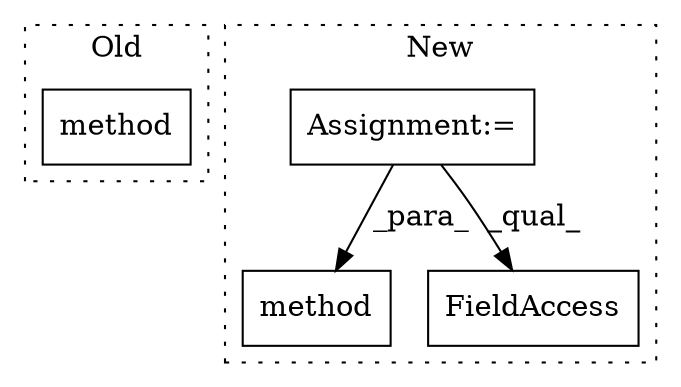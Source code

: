 digraph G {
subgraph cluster0 {
1 [label="method" a="32" s="2207,2228" l="7,1" shape="box"];
label = "Old";
style="dotted";
}
subgraph cluster1 {
2 [label="method" a="32" s="2520,2532" l="7,1" shape="box"];
3 [label="Assignment:=" a="7" s="2425" l="5" shape="box"];
4 [label="FieldAccess" a="22" s="2457" l="12" shape="box"];
label = "New";
style="dotted";
}
3 -> 2 [label="_para_"];
3 -> 4 [label="_qual_"];
}